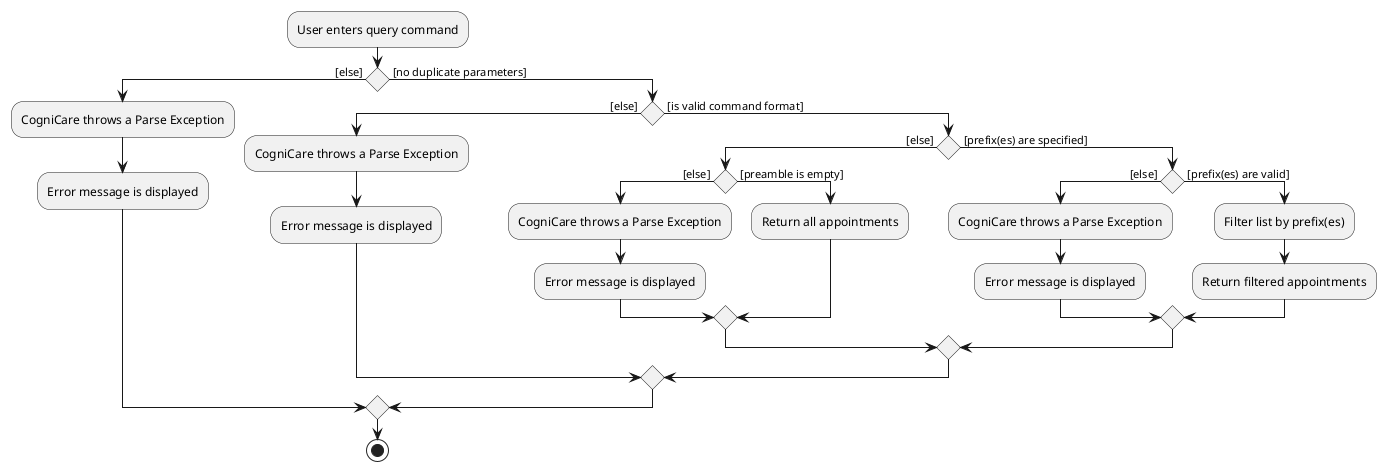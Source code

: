 @startuml

:User enters query command;
if () then ([else] )
    :CogniCare throws a Parse Exception;
    :Error message is displayed;

else ( [no duplicate parameters])
    if () then ([else] )
        :CogniCare throws a Parse Exception;
        :Error message is displayed;
    else ( [is valid command format])
        if () then([else] )
            if() then([else] )
                :CogniCare throws a Parse Exception;
                :Error message is displayed;
            else( [preamble is empty])
                :Return all appointments;
            endif
        else( [prefix(es) are specified])
            if () then([else] )
                :CogniCare throws a Parse Exception;
                :Error message is displayed;
            else( [prefix(es) are valid])
                :Filter list by prefix(es);
                :Return filtered appointments;
            endif
        endif
    endif
endif
stop

@enduml

